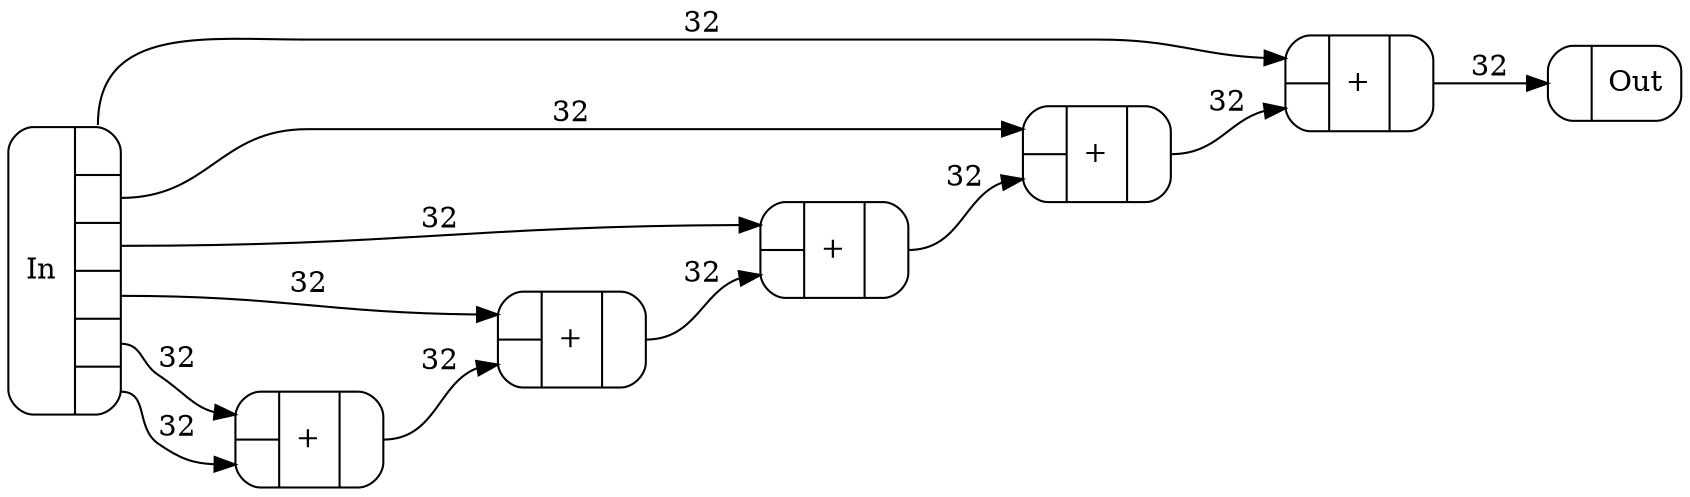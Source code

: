 digraph {
  rankdir=LR;
  node [shape=Mrecord];
  // ratio=1;
  c0 [label="{In|{<Out0>|<Out1>|<Out2>|<Out3>|<Out4>|<Out5>}}"];
  c1 [label="{{<In0>|<In1>}|+|{<Out0>}}"];
  c2 [label="{{<In0>|<In1>}|+|{<Out0>}}"];
  c3 [label="{{<In0>|<In1>}|+|{<Out0>}}"];
  c4 [label="{{<In0>|<In1>}|+|{<Out0>}}"];
  c5 [label="{{<In0>|<In1>}|+|{<Out0>}}"];
  c6 [label="{{<In0>}|Out}"];
  c0:Out4 -> c1:In0 [label="32"];
  c0:Out5 -> c1:In1 [label="32"];
  c0:Out3 -> c2:In0 [label="32"];
  c1:Out0 -> c2:In1 [label="32"];
  c0:Out2 -> c3:In0 [label="32"];
  c2:Out0 -> c3:In1 [label="32"];
  c0:Out1 -> c4:In0 [label="32"];
  c3:Out0 -> c4:In1 [label="32"];
  c0:Out0 -> c5:In0 [label="32"];
  c4:Out0 -> c5:In1 [label="32"];
  c5:Out0 -> c6:In0 [label="32"];
}
